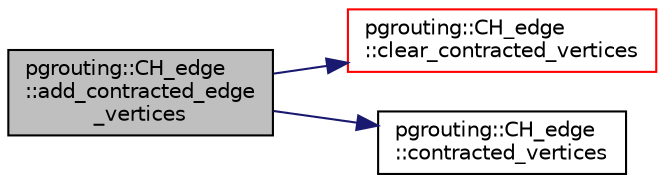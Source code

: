digraph "pgrouting::CH_edge::add_contracted_edge_vertices"
{
  edge [fontname="Helvetica",fontsize="10",labelfontname="Helvetica",labelfontsize="10"];
  node [fontname="Helvetica",fontsize="10",shape=record];
  rankdir="LR";
  Node1 [label="pgrouting::CH_edge\l::add_contracted_edge\l_vertices",height=0.2,width=0.4,color="black", fillcolor="grey75", style="filled" fontcolor="black"];
  Node1 -> Node2 [color="midnightblue",fontsize="10",style="solid",fontname="Helvetica"];
  Node2 [label="pgrouting::CH_edge\l::clear_contracted_vertices",height=0.2,width=0.4,color="red", fillcolor="white", style="filled",URL="$classpgrouting_1_1CH__edge.html#a85a95ffdce7847255759af3e2d2c1637"];
  Node1 -> Node3 [color="midnightblue",fontsize="10",style="solid",fontname="Helvetica"];
  Node3 [label="pgrouting::CH_edge\l::contracted_vertices",height=0.2,width=0.4,color="black", fillcolor="white", style="filled",URL="$classpgrouting_1_1CH__edge.html#ae26de1795c7d93ca073f31cc7f1ca7a4"];
}
